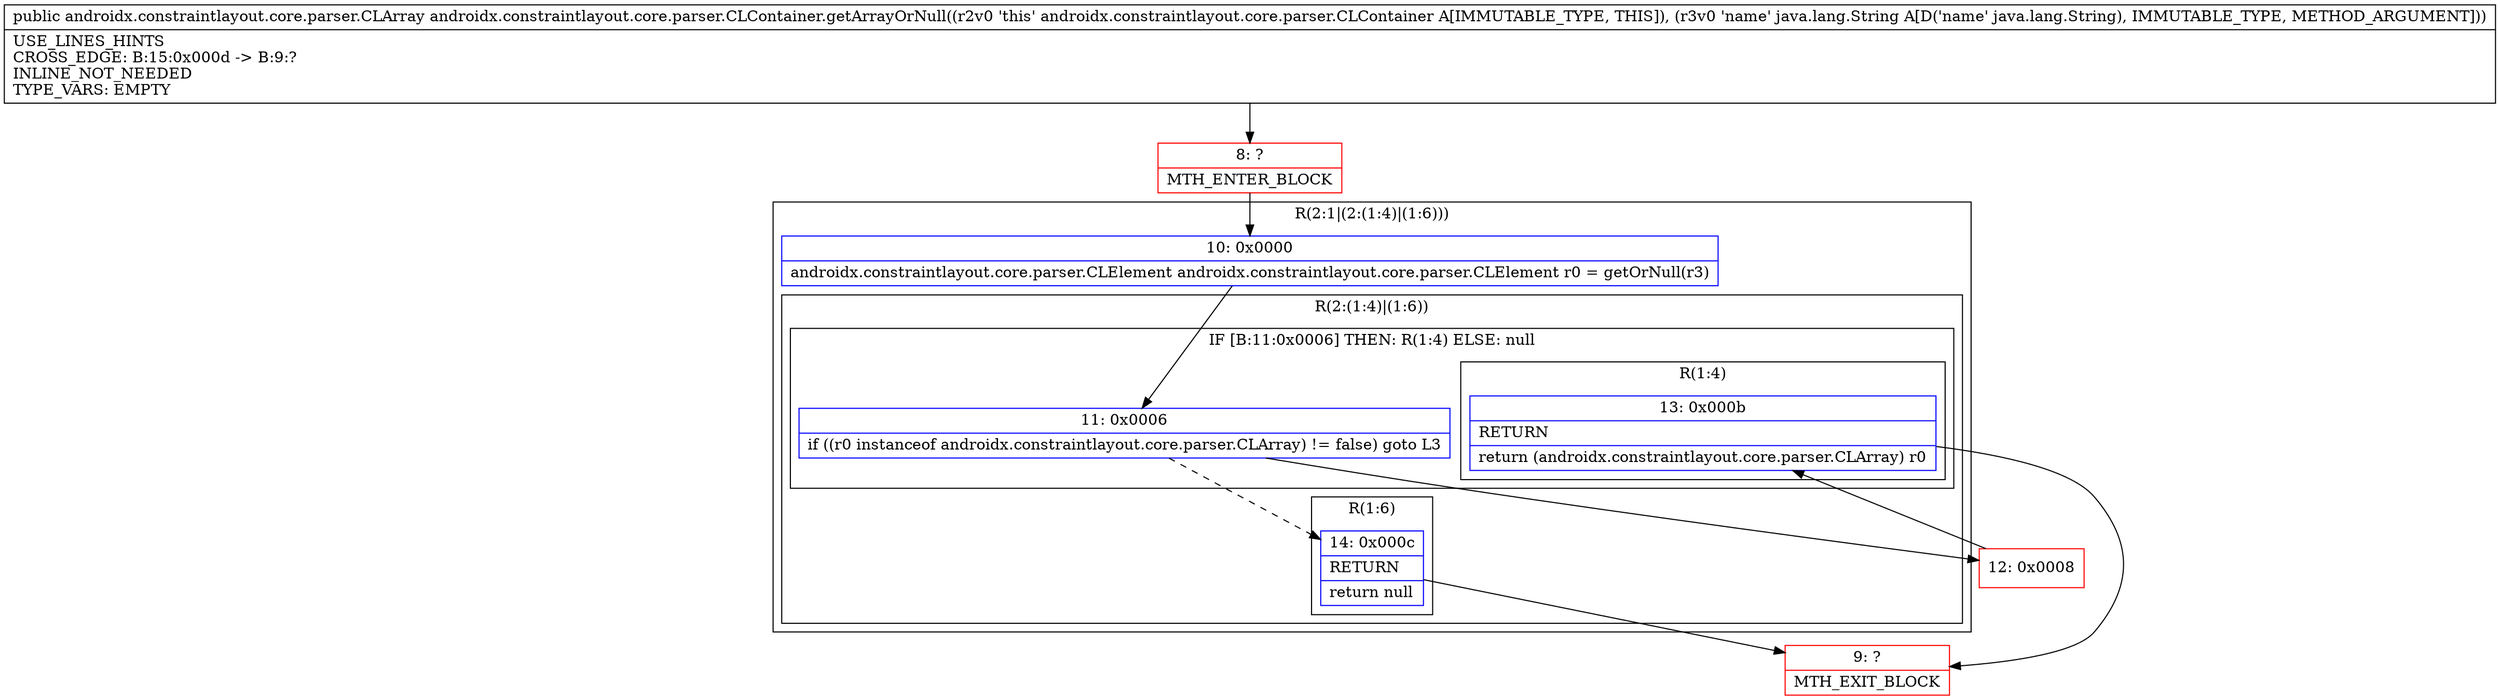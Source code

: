 digraph "CFG forandroidx.constraintlayout.core.parser.CLContainer.getArrayOrNull(Ljava\/lang\/String;)Landroidx\/constraintlayout\/core\/parser\/CLArray;" {
subgraph cluster_Region_863310869 {
label = "R(2:1|(2:(1:4)|(1:6)))";
node [shape=record,color=blue];
Node_10 [shape=record,label="{10\:\ 0x0000|androidx.constraintlayout.core.parser.CLElement androidx.constraintlayout.core.parser.CLElement r0 = getOrNull(r3)\l}"];
subgraph cluster_Region_775555795 {
label = "R(2:(1:4)|(1:6))";
node [shape=record,color=blue];
subgraph cluster_IfRegion_1259894826 {
label = "IF [B:11:0x0006] THEN: R(1:4) ELSE: null";
node [shape=record,color=blue];
Node_11 [shape=record,label="{11\:\ 0x0006|if ((r0 instanceof androidx.constraintlayout.core.parser.CLArray) != false) goto L3\l}"];
subgraph cluster_Region_615140469 {
label = "R(1:4)";
node [shape=record,color=blue];
Node_13 [shape=record,label="{13\:\ 0x000b|RETURN\l|return (androidx.constraintlayout.core.parser.CLArray) r0\l}"];
}
}
subgraph cluster_Region_1540857135 {
label = "R(1:6)";
node [shape=record,color=blue];
Node_14 [shape=record,label="{14\:\ 0x000c|RETURN\l|return null\l}"];
}
}
}
Node_8 [shape=record,color=red,label="{8\:\ ?|MTH_ENTER_BLOCK\l}"];
Node_12 [shape=record,color=red,label="{12\:\ 0x0008}"];
Node_9 [shape=record,color=red,label="{9\:\ ?|MTH_EXIT_BLOCK\l}"];
MethodNode[shape=record,label="{public androidx.constraintlayout.core.parser.CLArray androidx.constraintlayout.core.parser.CLContainer.getArrayOrNull((r2v0 'this' androidx.constraintlayout.core.parser.CLContainer A[IMMUTABLE_TYPE, THIS]), (r3v0 'name' java.lang.String A[D('name' java.lang.String), IMMUTABLE_TYPE, METHOD_ARGUMENT]))  | USE_LINES_HINTS\lCROSS_EDGE: B:15:0x000d \-\> B:9:?\lINLINE_NOT_NEEDED\lTYPE_VARS: EMPTY\l}"];
MethodNode -> Node_8;Node_10 -> Node_11;
Node_11 -> Node_12;
Node_11 -> Node_14[style=dashed];
Node_13 -> Node_9;
Node_14 -> Node_9;
Node_8 -> Node_10;
Node_12 -> Node_13;
}


